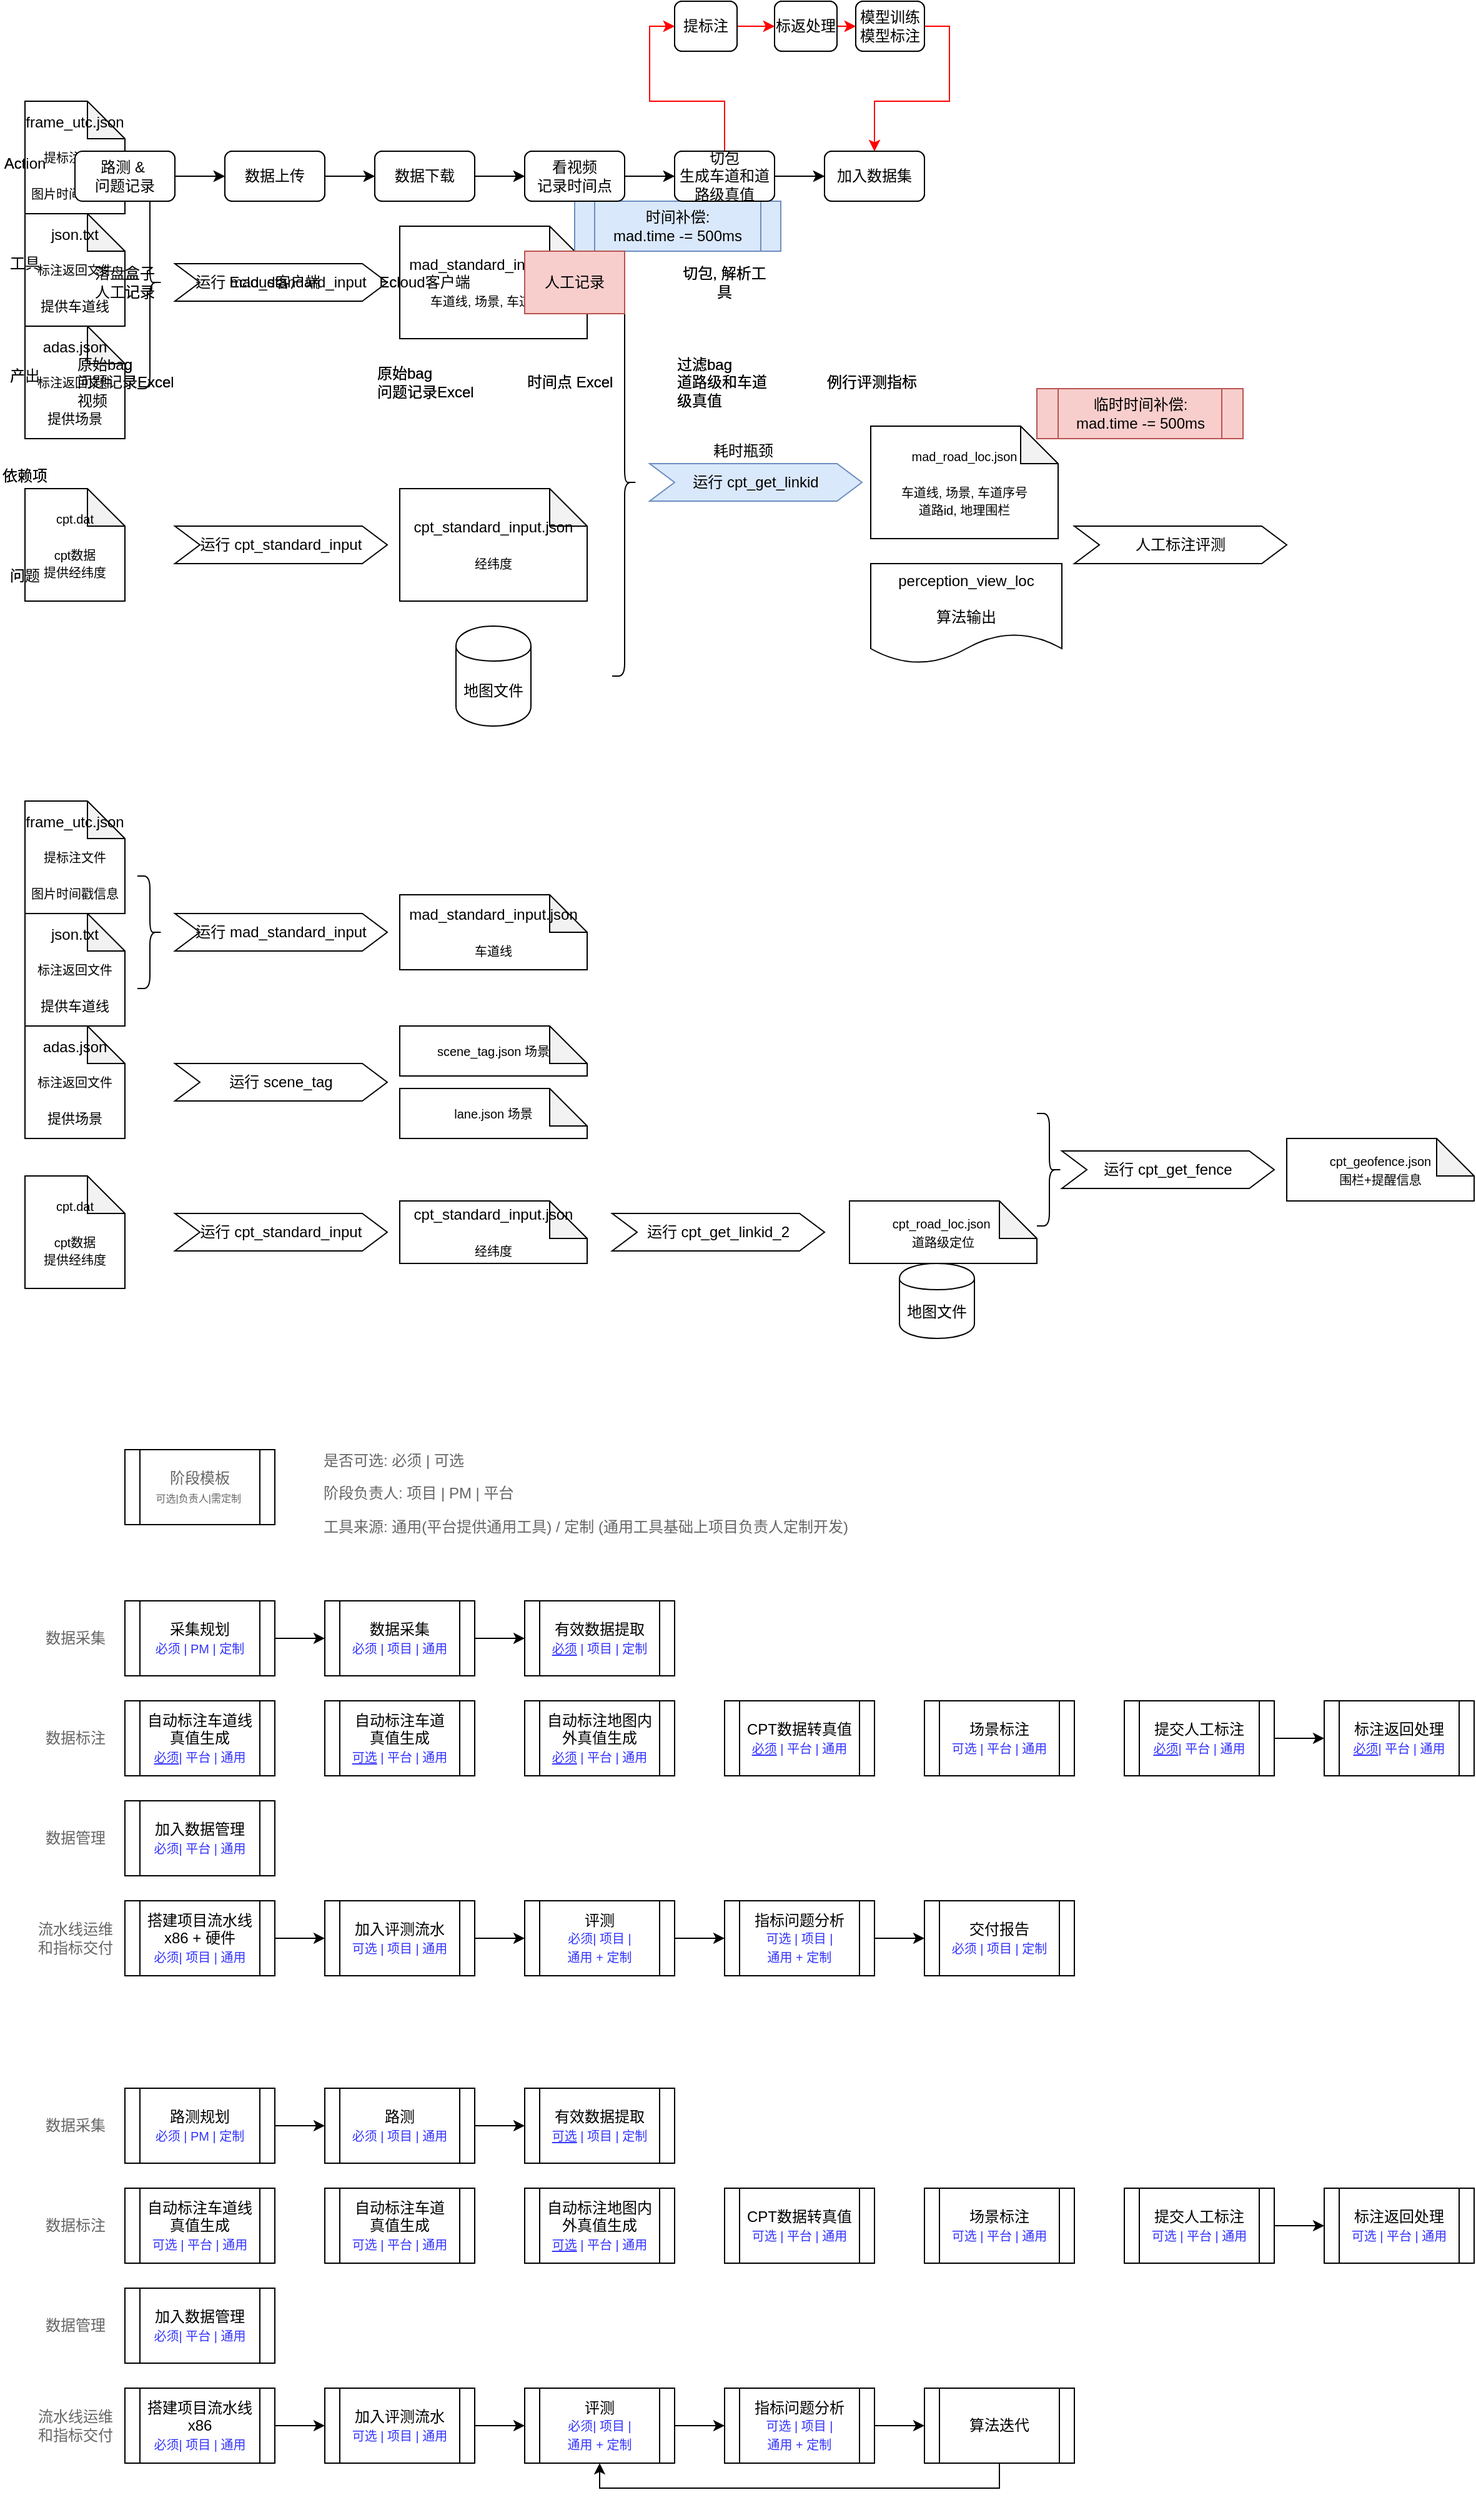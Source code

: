 <mxfile version="14.1.9" type="github"><diagram id="tkQK6vBsDmmwZztDL61A" name="Page-1"><mxGraphModel dx="3635" dy="2607" grid="1" gridSize="10" guides="1" tooltips="1" connect="1" arrows="1" fold="1" page="1" pageScale="1" pageWidth="827" pageHeight="1169" math="0" shadow="0"><root><mxCell id="0"/><mxCell id="1" parent="0"/><mxCell id="qxpdLksvwj5HImbKGVQJ-22" style="edgeStyle=orthogonalEdgeStyle;rounded=0;orthogonalLoop=1;jettySize=auto;html=1;exitX=1;exitY=0.5;exitDx=0;exitDy=0;entryX=0;entryY=0.5;entryDx=0;entryDy=0;" parent="1" source="qxpdLksvwj5HImbKGVQJ-1" target="qxpdLksvwj5HImbKGVQJ-5" edge="1"><mxGeometry relative="1" as="geometry"/></mxCell><mxCell id="qxpdLksvwj5HImbKGVQJ-1" value="路测 &amp;amp;&amp;nbsp;&lt;br&gt;问题记录" style="rounded=1;whiteSpace=wrap;html=1;" parent="1" vertex="1"><mxGeometry x="40" y="40" width="80" height="40" as="geometry"/></mxCell><mxCell id="qxpdLksvwj5HImbKGVQJ-3" value="原始bag&lt;br&gt;问题记录Excel&lt;br&gt;视频" style="text;html=1;strokeColor=none;fillColor=none;align=left;verticalAlign=middle;whiteSpace=wrap;rounded=0;" parent="1" vertex="1"><mxGeometry x="40" y="200" width="80" height="50" as="geometry"/></mxCell><mxCell id="qxpdLksvwj5HImbKGVQJ-23" style="edgeStyle=orthogonalEdgeStyle;rounded=0;orthogonalLoop=1;jettySize=auto;html=1;exitX=1;exitY=0.5;exitDx=0;exitDy=0;entryX=0;entryY=0.5;entryDx=0;entryDy=0;" parent="1" source="qxpdLksvwj5HImbKGVQJ-5" target="qxpdLksvwj5HImbKGVQJ-11" edge="1"><mxGeometry relative="1" as="geometry"/></mxCell><mxCell id="qxpdLksvwj5HImbKGVQJ-5" value="数据上传" style="rounded=1;whiteSpace=wrap;html=1;" parent="1" vertex="1"><mxGeometry x="160" y="40" width="80" height="40" as="geometry"/></mxCell><mxCell id="qxpdLksvwj5HImbKGVQJ-6" value="Action" style="text;html=1;strokeColor=none;fillColor=none;align=center;verticalAlign=middle;whiteSpace=wrap;rounded=0;" parent="1" vertex="1"><mxGeometry x="-20" y="40" width="40" height="20" as="geometry"/></mxCell><mxCell id="qxpdLksvwj5HImbKGVQJ-7" value="产出" style="text;html=1;strokeColor=none;fillColor=none;align=center;verticalAlign=middle;whiteSpace=wrap;rounded=0;" parent="1" vertex="1"><mxGeometry x="-20" y="210" width="40" height="20" as="geometry"/></mxCell><mxCell id="qxpdLksvwj5HImbKGVQJ-8" value="依赖项" style="text;html=1;strokeColor=none;fillColor=none;align=center;verticalAlign=middle;whiteSpace=wrap;rounded=0;" parent="1" vertex="1"><mxGeometry x="-20" y="290" width="40" height="20" as="geometry"/></mxCell><mxCell id="qxpdLksvwj5HImbKGVQJ-9" value="原始bag&lt;br&gt;问题记录Excel" style="text;html=1;strokeColor=none;fillColor=none;align=left;verticalAlign=middle;whiteSpace=wrap;rounded=0;" parent="1" vertex="1"><mxGeometry x="280" y="200" width="80" height="50" as="geometry"/></mxCell><mxCell id="qxpdLksvwj5HImbKGVQJ-10" value="问题" style="text;html=1;strokeColor=none;fillColor=none;align=center;verticalAlign=middle;whiteSpace=wrap;rounded=0;" parent="1" vertex="1"><mxGeometry x="-20" y="370" width="40" height="20" as="geometry"/></mxCell><mxCell id="qxpdLksvwj5HImbKGVQJ-24" style="edgeStyle=orthogonalEdgeStyle;rounded=0;orthogonalLoop=1;jettySize=auto;html=1;exitX=1;exitY=0.5;exitDx=0;exitDy=0;" parent="1" source="qxpdLksvwj5HImbKGVQJ-11" target="qxpdLksvwj5HImbKGVQJ-16" edge="1"><mxGeometry relative="1" as="geometry"/></mxCell><mxCell id="qxpdLksvwj5HImbKGVQJ-11" value="数据下载" style="rounded=1;whiteSpace=wrap;html=1;" parent="1" vertex="1"><mxGeometry x="280" y="40" width="80" height="40" as="geometry"/></mxCell><mxCell id="qxpdLksvwj5HImbKGVQJ-12" value="工具" style="text;html=1;strokeColor=none;fillColor=none;align=center;verticalAlign=middle;whiteSpace=wrap;rounded=0;" parent="1" vertex="1"><mxGeometry x="-20" y="120" width="40" height="20" as="geometry"/></mxCell><mxCell id="qxpdLksvwj5HImbKGVQJ-13" value="落盘盒子&lt;br&gt;人工记录" style="text;html=1;strokeColor=none;fillColor=none;align=center;verticalAlign=middle;whiteSpace=wrap;rounded=0;" parent="1" vertex="1"><mxGeometry x="40" y="120" width="80" height="50" as="geometry"/></mxCell><mxCell id="qxpdLksvwj5HImbKGVQJ-14" value="Ecloud客户端" style="text;html=1;strokeColor=none;fillColor=none;align=center;verticalAlign=middle;whiteSpace=wrap;rounded=0;" parent="1" vertex="1"><mxGeometry x="160" y="120" width="80" height="50" as="geometry"/></mxCell><mxCell id="qxpdLksvwj5HImbKGVQJ-15" value="Ecloud客户端" style="text;html=1;strokeColor=none;fillColor=none;align=center;verticalAlign=middle;whiteSpace=wrap;rounded=0;" parent="1" vertex="1"><mxGeometry x="280" y="120" width="80" height="50" as="geometry"/></mxCell><mxCell id="qxpdLksvwj5HImbKGVQJ-25" style="edgeStyle=orthogonalEdgeStyle;rounded=0;orthogonalLoop=1;jettySize=auto;html=1;exitX=1;exitY=0.5;exitDx=0;exitDy=0;entryX=0;entryY=0.5;entryDx=0;entryDy=0;" parent="1" source="qxpdLksvwj5HImbKGVQJ-16" target="qxpdLksvwj5HImbKGVQJ-18" edge="1"><mxGeometry relative="1" as="geometry"/></mxCell><mxCell id="qxpdLksvwj5HImbKGVQJ-16" value="看视频&lt;br&gt;记录时间点" style="rounded=1;whiteSpace=wrap;html=1;" parent="1" vertex="1"><mxGeometry x="400" y="40" width="80" height="40" as="geometry"/></mxCell><mxCell id="qxpdLksvwj5HImbKGVQJ-17" value="时间点 Excel" style="text;html=1;strokeColor=none;fillColor=none;align=left;verticalAlign=middle;whiteSpace=wrap;rounded=0;" parent="1" vertex="1"><mxGeometry x="400" y="200" width="80" height="50" as="geometry"/></mxCell><mxCell id="qxpdLksvwj5HImbKGVQJ-26" style="edgeStyle=orthogonalEdgeStyle;rounded=0;orthogonalLoop=1;jettySize=auto;html=1;exitX=1;exitY=0.5;exitDx=0;exitDy=0;entryX=0;entryY=0.5;entryDx=0;entryDy=0;" parent="1" source="qxpdLksvwj5HImbKGVQJ-18" target="qxpdLksvwj5HImbKGVQJ-21" edge="1"><mxGeometry relative="1" as="geometry"/></mxCell><mxCell id="qxpdLksvwj5HImbKGVQJ-27" style="edgeStyle=orthogonalEdgeStyle;rounded=0;orthogonalLoop=1;jettySize=auto;html=1;exitX=0.5;exitY=0;exitDx=0;exitDy=0;entryX=0;entryY=0.5;entryDx=0;entryDy=0;strokeColor=#FF0000;" parent="1" source="qxpdLksvwj5HImbKGVQJ-18" target="qxpdLksvwj5HImbKGVQJ-19" edge="1"><mxGeometry relative="1" as="geometry"/></mxCell><mxCell id="qxpdLksvwj5HImbKGVQJ-18" value="切包&lt;br&gt;生成车道和道路级真值" style="rounded=1;whiteSpace=wrap;html=1;" parent="1" vertex="1"><mxGeometry x="520" y="40" width="80" height="40" as="geometry"/></mxCell><mxCell id="qxpdLksvwj5HImbKGVQJ-28" style="edgeStyle=orthogonalEdgeStyle;rounded=0;orthogonalLoop=1;jettySize=auto;html=1;exitX=1;exitY=0.5;exitDx=0;exitDy=0;entryX=0;entryY=0.5;entryDx=0;entryDy=0;strokeColor=#FF0000;" parent="1" source="qxpdLksvwj5HImbKGVQJ-19" target="qxpdLksvwj5HImbKGVQJ-20" edge="1"><mxGeometry relative="1" as="geometry"/></mxCell><mxCell id="qxpdLksvwj5HImbKGVQJ-19" value="提标注" style="rounded=1;whiteSpace=wrap;html=1;" parent="1" vertex="1"><mxGeometry x="520" y="-80" width="50" height="40" as="geometry"/></mxCell><mxCell id="qxpdLksvwj5HImbKGVQJ-29" style="edgeStyle=orthogonalEdgeStyle;rounded=0;orthogonalLoop=1;jettySize=auto;html=1;exitX=1;exitY=0.5;exitDx=0;exitDy=0;entryX=0.5;entryY=0;entryDx=0;entryDy=0;strokeColor=#FF0000;" parent="1" source="qxpdLksvwj5HImbKGVQJ-35" target="qxpdLksvwj5HImbKGVQJ-21" edge="1"><mxGeometry relative="1" as="geometry"/></mxCell><mxCell id="qxpdLksvwj5HImbKGVQJ-36" style="edgeStyle=orthogonalEdgeStyle;rounded=0;orthogonalLoop=1;jettySize=auto;html=1;exitX=1;exitY=0.5;exitDx=0;exitDy=0;entryX=0;entryY=0.5;entryDx=0;entryDy=0;strokeColor=#FF0000;" parent="1" source="qxpdLksvwj5HImbKGVQJ-20" target="qxpdLksvwj5HImbKGVQJ-35" edge="1"><mxGeometry relative="1" as="geometry"/></mxCell><mxCell id="qxpdLksvwj5HImbKGVQJ-20" value="标返处理" style="rounded=1;whiteSpace=wrap;html=1;" parent="1" vertex="1"><mxGeometry x="600" y="-80" width="50" height="40" as="geometry"/></mxCell><mxCell id="qxpdLksvwj5HImbKGVQJ-21" value="加入数据集" style="rounded=1;whiteSpace=wrap;html=1;" parent="1" vertex="1"><mxGeometry x="640" y="40" width="80" height="40" as="geometry"/></mxCell><mxCell id="qxpdLksvwj5HImbKGVQJ-30" value="切包, 解析工具" style="text;html=1;strokeColor=none;fillColor=none;align=center;verticalAlign=middle;whiteSpace=wrap;rounded=0;" parent="1" vertex="1"><mxGeometry x="520" y="120" width="80" height="50" as="geometry"/></mxCell><mxCell id="qxpdLksvwj5HImbKGVQJ-31" value="过滤bag&lt;br&gt;道路级和车道级真值" style="text;html=1;strokeColor=none;fillColor=none;align=left;verticalAlign=middle;whiteSpace=wrap;rounded=0;" parent="1" vertex="1"><mxGeometry x="520" y="200" width="80" height="50" as="geometry"/></mxCell><mxCell id="qxpdLksvwj5HImbKGVQJ-32" value="例行评测指标" style="text;html=1;strokeColor=none;fillColor=none;align=left;verticalAlign=middle;whiteSpace=wrap;rounded=0;" parent="1" vertex="1"><mxGeometry x="640" y="200" width="80" height="50" as="geometry"/></mxCell><mxCell id="qxpdLksvwj5HImbKGVQJ-35" value="模型训练&lt;br&gt;模型标注" style="rounded=1;whiteSpace=wrap;html=1;" parent="1" vertex="1"><mxGeometry x="665" y="-80" width="55" height="40" as="geometry"/></mxCell><mxCell id="qxpdLksvwj5HImbKGVQJ-37" value="人工记录" style="text;html=1;strokeColor=#b85450;fillColor=#f8cecc;align=center;verticalAlign=middle;whiteSpace=wrap;rounded=0;" parent="1" vertex="1"><mxGeometry x="400" y="120" width="80" height="50" as="geometry"/></mxCell><mxCell id="sypvmyQIifIb0Bfty6uT-1" value="运行 mad_standard_input" style="shape=step;perimeter=stepPerimeter;whiteSpace=wrap;html=1;fixedSize=1;" vertex="1" parent="1"><mxGeometry x="120" y="130" width="170" height="30" as="geometry"/></mxCell><mxCell id="sypvmyQIifIb0Bfty6uT-2" value="运行 cpt_get_linkid" style="shape=step;perimeter=stepPerimeter;whiteSpace=wrap;html=1;fixedSize=1;fillColor=#dae8fc;strokeColor=#6c8ebf;" vertex="1" parent="1"><mxGeometry x="500" y="290" width="170" height="30" as="geometry"/></mxCell><mxCell id="sypvmyQIifIb0Bfty6uT-3" value="运行 cpt_standard_input" style="shape=step;perimeter=stepPerimeter;whiteSpace=wrap;html=1;fixedSize=1;" vertex="1" parent="1"><mxGeometry x="120" y="340" width="170" height="30" as="geometry"/></mxCell><mxCell id="sypvmyQIifIb0Bfty6uT-4" value="frame_utc.json&lt;br&gt;&lt;br&gt;&lt;font style=&quot;font-size: 10px&quot;&gt;提标注文件&lt;br&gt;&lt;br&gt;图片时间戳信息&lt;/font&gt;" style="shape=note;whiteSpace=wrap;html=1;backgroundOutline=1;darkOpacity=0.05;" vertex="1" parent="1"><mxGeometry width="80" height="90" as="geometry"/></mxCell><mxCell id="sypvmyQIifIb0Bfty6uT-5" value="json.txt&lt;br&gt;&lt;br&gt;&lt;span style=&quot;font-size: 10px&quot;&gt;标注返回文件&lt;br&gt;&lt;br&gt;&lt;/span&gt;&lt;font style=&quot;font-size: 11px&quot;&gt;提供车道线&lt;/font&gt;" style="shape=note;whiteSpace=wrap;html=1;backgroundOutline=1;darkOpacity=0.05;" vertex="1" parent="1"><mxGeometry y="90" width="80" height="90" as="geometry"/></mxCell><mxCell id="sypvmyQIifIb0Bfty6uT-6" value="adas.json&lt;br&gt;&lt;span style=&quot;font-size: 10px&quot;&gt;&lt;br&gt;标注返回文件&lt;br&gt;&lt;br&gt;&lt;/span&gt;&lt;font style=&quot;font-size: 11px&quot;&gt;提供场景&lt;/font&gt;" style="shape=note;whiteSpace=wrap;html=1;backgroundOutline=1;darkOpacity=0.05;" vertex="1" parent="1"><mxGeometry y="180" width="80" height="90" as="geometry"/></mxCell><mxCell id="sypvmyQIifIb0Bfty6uT-7" value="mad_standard_input.json&lt;br&gt;&lt;font style=&quot;font-size: 10px&quot;&gt;&lt;br&gt;车道线, 场景, 车道序号&lt;br&gt;&lt;/font&gt;" style="shape=note;whiteSpace=wrap;html=1;backgroundOutline=1;darkOpacity=0.05;" vertex="1" parent="1"><mxGeometry x="300" y="100" width="150" height="90" as="geometry"/></mxCell><mxCell id="sypvmyQIifIb0Bfty6uT-8" value="&lt;span style=&quot;font-size: 10px&quot;&gt;cpt.dat&lt;br&gt;&lt;br&gt;cpt数据&lt;br&gt;提供经纬度&lt;br&gt;&lt;/span&gt;" style="shape=note;whiteSpace=wrap;html=1;backgroundOutline=1;darkOpacity=0.05;" vertex="1" parent="1"><mxGeometry y="310" width="80" height="90" as="geometry"/></mxCell><mxCell id="sypvmyQIifIb0Bfty6uT-9" value="cpt_standard_input.json&lt;br&gt;&lt;font style=&quot;font-size: 10px&quot;&gt;&lt;br&gt;经纬度&lt;br&gt;&lt;/font&gt;" style="shape=note;whiteSpace=wrap;html=1;backgroundOutline=1;darkOpacity=0.05;" vertex="1" parent="1"><mxGeometry x="300" y="310" width="150" height="90" as="geometry"/></mxCell><mxCell id="sypvmyQIifIb0Bfty6uT-10" value="地图文件" style="shape=cylinder;whiteSpace=wrap;html=1;boundedLbl=1;backgroundOutline=1;" vertex="1" parent="1"><mxGeometry x="345" y="420" width="60" height="80" as="geometry"/></mxCell><mxCell id="sypvmyQIifIb0Bfty6uT-11" value="" style="shape=curlyBracket;whiteSpace=wrap;html=1;rounded=1;rotation=-180;" vertex="1" parent="1"><mxGeometry x="90" y="60" width="20" height="170" as="geometry"/></mxCell><mxCell id="sypvmyQIifIb0Bfty6uT-12" value="" style="shape=curlyBracket;whiteSpace=wrap;html=1;rounded=1;rotation=-180;" vertex="1" parent="1"><mxGeometry x="470" y="150" width="20" height="310" as="geometry"/></mxCell><mxCell id="sypvmyQIifIb0Bfty6uT-13" value="&lt;font style=&quot;font-size: 10px&quot;&gt;mad_road_loc.json&lt;br&gt;&lt;br&gt;车道线, 场景, 车道序号&lt;br&gt;道路id, 地理围栏&lt;br&gt;&lt;/font&gt;" style="shape=note;whiteSpace=wrap;html=1;backgroundOutline=1;darkOpacity=0.05;" vertex="1" parent="1"><mxGeometry x="677" y="260" width="150" height="90" as="geometry"/></mxCell><mxCell id="sypvmyQIifIb0Bfty6uT-14" value="perception_view_loc&lt;br&gt;&lt;br&gt;算法输出" style="shape=document;whiteSpace=wrap;html=1;boundedLbl=1;" vertex="1" parent="1"><mxGeometry x="677" y="370" width="153" height="80" as="geometry"/></mxCell><mxCell id="sypvmyQIifIb0Bfty6uT-15" value="人工标注评测" style="shape=step;perimeter=stepPerimeter;whiteSpace=wrap;html=1;fixedSize=1;" vertex="1" parent="1"><mxGeometry x="840" y="340" width="170" height="30" as="geometry"/></mxCell><mxCell id="sypvmyQIifIb0Bfty6uT-16" value="耗时瓶颈" style="text;html=1;strokeColor=none;fillColor=none;align=center;verticalAlign=middle;whiteSpace=wrap;rounded=0;" vertex="1" parent="1"><mxGeometry x="540" y="270" width="70" height="20" as="geometry"/></mxCell><mxCell id="sypvmyQIifIb0Bfty6uT-17" value="时间补偿:&lt;br&gt;mad.time -= 500ms" style="shape=process;whiteSpace=wrap;html=1;backgroundOutline=1;fillColor=#dae8fc;strokeColor=#6c8ebf;size=0.097;" vertex="1" parent="1"><mxGeometry x="440" y="80" width="165" height="40" as="geometry"/></mxCell><mxCell id="sypvmyQIifIb0Bfty6uT-18" value="临时时间补偿:&lt;br&gt;mad.time -= 500ms" style="shape=process;whiteSpace=wrap;html=1;backgroundOutline=1;fillColor=#f8cecc;strokeColor=#b85450;" vertex="1" parent="1"><mxGeometry x="810" y="230" width="165" height="40" as="geometry"/></mxCell><mxCell id="sypvmyQIifIb0Bfty6uT-19" value="运行 mad_standard_input" style="shape=step;perimeter=stepPerimeter;whiteSpace=wrap;html=1;fixedSize=1;" vertex="1" parent="1"><mxGeometry x="120" y="650" width="170" height="30" as="geometry"/></mxCell><mxCell id="sypvmyQIifIb0Bfty6uT-20" value="运行 cpt_standard_input" style="shape=step;perimeter=stepPerimeter;whiteSpace=wrap;html=1;fixedSize=1;" vertex="1" parent="1"><mxGeometry x="120" y="890" width="170" height="30" as="geometry"/></mxCell><mxCell id="sypvmyQIifIb0Bfty6uT-21" value="frame_utc.json&lt;br&gt;&lt;br&gt;&lt;font style=&quot;font-size: 10px&quot;&gt;提标注文件&lt;br&gt;&lt;br&gt;图片时间戳信息&lt;/font&gt;" style="shape=note;whiteSpace=wrap;html=1;backgroundOutline=1;darkOpacity=0.05;" vertex="1" parent="1"><mxGeometry y="560" width="80" height="90" as="geometry"/></mxCell><mxCell id="sypvmyQIifIb0Bfty6uT-22" value="json.txt&lt;br&gt;&lt;br&gt;&lt;span style=&quot;font-size: 10px&quot;&gt;标注返回文件&lt;br&gt;&lt;br&gt;&lt;/span&gt;&lt;font style=&quot;font-size: 11px&quot;&gt;提供车道线&lt;/font&gt;" style="shape=note;whiteSpace=wrap;html=1;backgroundOutline=1;darkOpacity=0.05;" vertex="1" parent="1"><mxGeometry y="650" width="80" height="90" as="geometry"/></mxCell><mxCell id="sypvmyQIifIb0Bfty6uT-23" value="adas.json&lt;br&gt;&lt;span style=&quot;font-size: 10px&quot;&gt;&lt;br&gt;标注返回文件&lt;br&gt;&lt;br&gt;&lt;/span&gt;&lt;font style=&quot;font-size: 11px&quot;&gt;提供场景&lt;/font&gt;" style="shape=note;whiteSpace=wrap;html=1;backgroundOutline=1;darkOpacity=0.05;" vertex="1" parent="1"><mxGeometry y="740" width="80" height="90" as="geometry"/></mxCell><mxCell id="sypvmyQIifIb0Bfty6uT-24" value="mad_standard_input.json&lt;br&gt;&lt;font style=&quot;font-size: 10px&quot;&gt;&lt;br&gt;车道线&lt;br&gt;&lt;/font&gt;" style="shape=note;whiteSpace=wrap;html=1;backgroundOutline=1;darkOpacity=0.05;" vertex="1" parent="1"><mxGeometry x="300" y="635" width="150" height="60" as="geometry"/></mxCell><mxCell id="sypvmyQIifIb0Bfty6uT-25" value="&lt;span style=&quot;font-size: 10px&quot;&gt;cpt.dat&lt;br&gt;&lt;br&gt;cpt数据&lt;br&gt;提供经纬度&lt;br&gt;&lt;/span&gt;" style="shape=note;whiteSpace=wrap;html=1;backgroundOutline=1;darkOpacity=0.05;" vertex="1" parent="1"><mxGeometry y="860" width="80" height="90" as="geometry"/></mxCell><mxCell id="sypvmyQIifIb0Bfty6uT-26" value="cpt_standard_input.json&lt;br&gt;&lt;font style=&quot;font-size: 10px&quot;&gt;&lt;br&gt;经纬度&lt;br&gt;&lt;/font&gt;" style="shape=note;whiteSpace=wrap;html=1;backgroundOutline=1;darkOpacity=0.05;" vertex="1" parent="1"><mxGeometry x="300" y="880" width="150" height="50" as="geometry"/></mxCell><mxCell id="sypvmyQIifIb0Bfty6uT-27" value="地图文件" style="shape=cylinder;whiteSpace=wrap;html=1;boundedLbl=1;backgroundOutline=1;" vertex="1" parent="1"><mxGeometry x="700" y="930" width="60" height="60" as="geometry"/></mxCell><mxCell id="sypvmyQIifIb0Bfty6uT-28" value="" style="shape=curlyBracket;whiteSpace=wrap;html=1;rounded=1;rotation=-180;" vertex="1" parent="1"><mxGeometry x="90" y="620" width="20" height="90" as="geometry"/></mxCell><mxCell id="sypvmyQIifIb0Bfty6uT-29" value="运行 scene_tag" style="shape=step;perimeter=stepPerimeter;whiteSpace=wrap;html=1;fixedSize=1;" vertex="1" parent="1"><mxGeometry x="120" y="770" width="170" height="30" as="geometry"/></mxCell><mxCell id="sypvmyQIifIb0Bfty6uT-30" value="&lt;font style=&quot;font-size: 10px&quot;&gt;scene_tag.json 场景&lt;br&gt;&lt;/font&gt;" style="shape=note;whiteSpace=wrap;html=1;backgroundOutline=1;darkOpacity=0.05;" vertex="1" parent="1"><mxGeometry x="300" y="740" width="150" height="40" as="geometry"/></mxCell><mxCell id="sypvmyQIifIb0Bfty6uT-31" value="&lt;font style=&quot;font-size: 10px&quot;&gt;lane.json 场景&lt;br&gt;&lt;/font&gt;" style="shape=note;whiteSpace=wrap;html=1;backgroundOutline=1;darkOpacity=0.05;" vertex="1" parent="1"><mxGeometry x="300" y="790" width="150" height="40" as="geometry"/></mxCell><mxCell id="sypvmyQIifIb0Bfty6uT-32" value="&lt;font style=&quot;font-size: 10px&quot;&gt;cpt_road_loc.json&amp;nbsp;&lt;br&gt;道路级定位&lt;br&gt;&lt;/font&gt;" style="shape=note;whiteSpace=wrap;html=1;backgroundOutline=1;darkOpacity=0.05;" vertex="1" parent="1"><mxGeometry x="660" y="880" width="150" height="50" as="geometry"/></mxCell><mxCell id="sypvmyQIifIb0Bfty6uT-33" value="运行 cpt_get_linkid_2" style="shape=step;perimeter=stepPerimeter;whiteSpace=wrap;html=1;fixedSize=1;" vertex="1" parent="1"><mxGeometry x="470" y="890" width="170" height="30" as="geometry"/></mxCell><mxCell id="sypvmyQIifIb0Bfty6uT-34" value="运行 cpt_get_fence" style="shape=step;perimeter=stepPerimeter;whiteSpace=wrap;html=1;fixedSize=1;" vertex="1" parent="1"><mxGeometry x="830" y="840" width="170" height="30" as="geometry"/></mxCell><mxCell id="sypvmyQIifIb0Bfty6uT-35" value="&lt;font style=&quot;font-size: 10px&quot;&gt;cpt_geofence.json&lt;br&gt;围栏+提醒信息&lt;br&gt;&lt;/font&gt;" style="shape=note;whiteSpace=wrap;html=1;backgroundOutline=1;darkOpacity=0.05;" vertex="1" parent="1"><mxGeometry x="1010" y="830" width="150" height="50" as="geometry"/></mxCell><mxCell id="sypvmyQIifIb0Bfty6uT-36" value="" style="shape=curlyBracket;whiteSpace=wrap;html=1;rounded=1;rotation=-180;" vertex="1" parent="1"><mxGeometry x="810" y="810" width="20" height="90" as="geometry"/></mxCell><mxCell id="sypvmyQIifIb0Bfty6uT-115" style="edgeStyle=orthogonalEdgeStyle;rounded=0;orthogonalLoop=1;jettySize=auto;html=1;exitX=1;exitY=0.5;exitDx=0;exitDy=0;entryX=0;entryY=0.5;entryDx=0;entryDy=0;" edge="1" parent="1" source="sypvmyQIifIb0Bfty6uT-37" target="sypvmyQIifIb0Bfty6uT-38"><mxGeometry relative="1" as="geometry"/></mxCell><mxCell id="sypvmyQIifIb0Bfty6uT-37" value="数据采集&lt;br&gt;&lt;span style=&quot;color: rgb(51 , 51 , 255) ; font-size: 10px&quot;&gt;必须 | 项目 | 通用&lt;/span&gt;" style="shape=process;whiteSpace=wrap;html=1;backgroundOutline=1;" vertex="1" parent="1"><mxGeometry x="240" y="1200" width="120" height="60" as="geometry"/></mxCell><mxCell id="sypvmyQIifIb0Bfty6uT-38" value="有效数据提取&lt;br&gt;&lt;span style=&quot;color: rgb(51 , 51 , 255) ; font-size: 10px&quot;&gt;&lt;u&gt;必须&lt;/u&gt; | 项目 | 定制&lt;/span&gt;" style="shape=process;whiteSpace=wrap;html=1;backgroundOutline=1;" vertex="1" parent="1"><mxGeometry x="400" y="1200" width="120" height="60" as="geometry"/></mxCell><mxCell id="sypvmyQIifIb0Bfty6uT-113" style="edgeStyle=orthogonalEdgeStyle;rounded=0;orthogonalLoop=1;jettySize=auto;html=1;exitX=1;exitY=0.5;exitDx=0;exitDy=0;entryX=0;entryY=0.5;entryDx=0;entryDy=0;" edge="1" parent="1" source="sypvmyQIifIb0Bfty6uT-39" target="sypvmyQIifIb0Bfty6uT-40"><mxGeometry relative="1" as="geometry"/></mxCell><mxCell id="sypvmyQIifIb0Bfty6uT-39" value="提交人工标注&lt;br&gt;&lt;span style=&quot;color: rgb(51 , 51 , 255) ; font-size: 10px&quot;&gt;&lt;u&gt;必须&lt;/u&gt;| 平台 | 通用&lt;/span&gt;" style="shape=process;whiteSpace=wrap;html=1;backgroundOutline=1;" vertex="1" parent="1"><mxGeometry x="880" y="1280" width="120" height="60" as="geometry"/></mxCell><mxCell id="sypvmyQIifIb0Bfty6uT-40" value="标注返回处理&lt;br&gt;&lt;span style=&quot;color: rgb(51 , 51 , 255) ; font-size: 10px&quot;&gt;&lt;u&gt;必须&lt;/u&gt;|&amp;nbsp;&lt;/span&gt;&lt;span style=&quot;color: rgb(51 , 51 , 255) ; font-size: 10px&quot;&gt;平台&lt;/span&gt;&lt;span style=&quot;color: rgb(51 , 51 , 255) ; font-size: 10px&quot;&gt;&amp;nbsp;| 通用&lt;/span&gt;" style="shape=process;whiteSpace=wrap;html=1;backgroundOutline=1;" vertex="1" parent="1"><mxGeometry x="1040" y="1280" width="120" height="60" as="geometry"/></mxCell><mxCell id="sypvmyQIifIb0Bfty6uT-41" value="自动标注车道线真值生成&lt;br&gt;&lt;span style=&quot;color: rgb(51 , 51 , 255) ; font-size: 10px&quot;&gt;&lt;u&gt;必须&lt;/u&gt;|&amp;nbsp;&lt;/span&gt;&lt;span style=&quot;color: rgb(51 , 51 , 255) ; font-size: 10px&quot;&gt;平台&lt;/span&gt;&lt;span style=&quot;color: rgb(51 , 51 , 255) ; font-size: 10px&quot;&gt;&amp;nbsp;| 通用&lt;/span&gt;" style="shape=process;whiteSpace=wrap;html=1;backgroundOutline=1;" vertex="1" parent="1"><mxGeometry x="80" y="1280" width="120" height="60" as="geometry"/></mxCell><mxCell id="sypvmyQIifIb0Bfty6uT-42" value="自动标注车道&lt;br&gt;真值生成&lt;br&gt;&lt;span style=&quot;color: rgb(51 , 51 , 255) ; font-size: 10px&quot;&gt;&lt;u&gt;可选&lt;/u&gt; |&amp;nbsp;&lt;/span&gt;&lt;span style=&quot;color: rgb(51 , 51 , 255) ; font-size: 10px&quot;&gt;平台&lt;/span&gt;&lt;span style=&quot;color: rgb(51 , 51 , 255) ; font-size: 10px&quot;&gt;&amp;nbsp;| 通用&lt;/span&gt;" style="shape=process;whiteSpace=wrap;html=1;backgroundOutline=1;" vertex="1" parent="1"><mxGeometry x="240" y="1280" width="120" height="60" as="geometry"/></mxCell><mxCell id="sypvmyQIifIb0Bfty6uT-43" value="CPT数据转真值&lt;br&gt;&lt;span style=&quot;color: rgb(51 , 51 , 255) ; font-size: 10px&quot;&gt;&lt;u&gt;必须&lt;/u&gt; |&amp;nbsp;&lt;/span&gt;&lt;span style=&quot;color: rgb(51 , 51 , 255) ; font-size: 10px&quot;&gt;平台&lt;/span&gt;&lt;span style=&quot;color: rgb(51 , 51 , 255) ; font-size: 10px&quot;&gt;&amp;nbsp;| 通用&lt;/span&gt;" style="shape=process;whiteSpace=wrap;html=1;backgroundOutline=1;" vertex="1" parent="1"><mxGeometry x="560" y="1280" width="120" height="60" as="geometry"/></mxCell><mxCell id="sypvmyQIifIb0Bfty6uT-44" value="场景标注&lt;br&gt;&lt;span style=&quot;color: rgb(51 , 51 , 255) ; font-size: 10px&quot;&gt;可选 |&amp;nbsp;&lt;/span&gt;&lt;span style=&quot;color: rgb(51 , 51 , 255) ; font-size: 10px&quot;&gt;平台&lt;/span&gt;&lt;span style=&quot;color: rgb(51 , 51 , 255) ; font-size: 10px&quot;&gt;&amp;nbsp;| 通用&lt;/span&gt;" style="shape=process;whiteSpace=wrap;html=1;backgroundOutline=1;" vertex="1" parent="1"><mxGeometry x="720" y="1280" width="120" height="60" as="geometry"/></mxCell><mxCell id="sypvmyQIifIb0Bfty6uT-118" style="edgeStyle=orthogonalEdgeStyle;rounded=0;orthogonalLoop=1;jettySize=auto;html=1;exitX=1;exitY=0.5;exitDx=0;exitDy=0;entryX=0;entryY=0.5;entryDx=0;entryDy=0;" edge="1" parent="1" source="sypvmyQIifIb0Bfty6uT-45" target="sypvmyQIifIb0Bfty6uT-46"><mxGeometry relative="1" as="geometry"/></mxCell><mxCell id="sypvmyQIifIb0Bfty6uT-45" value="评测&lt;br&gt;&lt;span style=&quot;color: rgb(51 , 51 , 255) ; font-size: 10px&quot;&gt;必须| 项目 | &lt;br&gt;通用 + 定制&lt;/span&gt;" style="shape=process;whiteSpace=wrap;html=1;backgroundOutline=1;" vertex="1" parent="1"><mxGeometry x="400" y="1440" width="120" height="60" as="geometry"/></mxCell><mxCell id="sypvmyQIifIb0Bfty6uT-119" style="edgeStyle=orthogonalEdgeStyle;rounded=0;orthogonalLoop=1;jettySize=auto;html=1;exitX=1;exitY=0.5;exitDx=0;exitDy=0;entryX=0;entryY=0.5;entryDx=0;entryDy=0;" edge="1" parent="1" source="sypvmyQIifIb0Bfty6uT-46" target="sypvmyQIifIb0Bfty6uT-47"><mxGeometry relative="1" as="geometry"/></mxCell><mxCell id="sypvmyQIifIb0Bfty6uT-46" value="指标问题分析&lt;br&gt;&lt;span style=&quot;color: rgb(51 , 51 , 255) ; font-size: 10px&quot;&gt;可选 | 项目 | &lt;br&gt;通用 + 定制&lt;/span&gt;" style="shape=process;whiteSpace=wrap;html=1;backgroundOutline=1;" vertex="1" parent="1"><mxGeometry x="560" y="1440" width="120" height="60" as="geometry"/></mxCell><mxCell id="sypvmyQIifIb0Bfty6uT-47" value="交付报告&lt;br&gt;&lt;span style=&quot;color: rgb(51 , 51 , 255) ; font-size: 10px&quot;&gt;必须 | 项目 | 定制&lt;/span&gt;" style="shape=process;whiteSpace=wrap;html=1;backgroundOutline=1;" vertex="1" parent="1"><mxGeometry x="720" y="1440" width="120" height="60" as="geometry"/></mxCell><mxCell id="sypvmyQIifIb0Bfty6uT-48" value="加入数据管理&lt;br&gt;&lt;span style=&quot;color: rgb(51 , 51 , 255) ; font-size: 10px&quot;&gt;必须| 平台 | 通用&lt;/span&gt;" style="shape=process;whiteSpace=wrap;html=1;backgroundOutline=1;" vertex="1" parent="1"><mxGeometry x="80" y="1360" width="120" height="60" as="geometry"/></mxCell><mxCell id="sypvmyQIifIb0Bfty6uT-116" style="edgeStyle=orthogonalEdgeStyle;rounded=0;orthogonalLoop=1;jettySize=auto;html=1;exitX=1;exitY=0.5;exitDx=0;exitDy=0;" edge="1" parent="1" source="sypvmyQIifIb0Bfty6uT-49" target="sypvmyQIifIb0Bfty6uT-90"><mxGeometry relative="1" as="geometry"/></mxCell><mxCell id="sypvmyQIifIb0Bfty6uT-49" value="搭建项目流水线&lt;br&gt;x86 + 硬件&lt;br&gt;&lt;span style=&quot;color: rgb(51 , 51 , 255) ; font-size: 10px&quot;&gt;必须| 项目 | 通用&lt;/span&gt;" style="shape=process;whiteSpace=wrap;html=1;backgroundOutline=1;" vertex="1" parent="1"><mxGeometry x="80" y="1440" width="120" height="60" as="geometry"/></mxCell><mxCell id="sypvmyQIifIb0Bfty6uT-114" style="edgeStyle=orthogonalEdgeStyle;rounded=0;orthogonalLoop=1;jettySize=auto;html=1;exitX=1;exitY=0.5;exitDx=0;exitDy=0;entryX=0;entryY=0.5;entryDx=0;entryDy=0;" edge="1" parent="1" source="sypvmyQIifIb0Bfty6uT-50" target="sypvmyQIifIb0Bfty6uT-37"><mxGeometry relative="1" as="geometry"/></mxCell><mxCell id="sypvmyQIifIb0Bfty6uT-50" value="采集规划&lt;br&gt;&lt;font style=&quot;font-size: 10px&quot; color=&quot;#3333ff&quot;&gt;必须 | PM | 定制&lt;/font&gt;" style="shape=process;whiteSpace=wrap;html=1;backgroundOutline=1;" vertex="1" parent="1"><mxGeometry x="80" y="1200" width="120" height="60" as="geometry"/></mxCell><mxCell id="sypvmyQIifIb0Bfty6uT-51" value="阶段模板&lt;br&gt;&lt;font style=&quot;font-size: 8px&quot;&gt;可选|负责人|需定制&amp;nbsp;&lt;/font&gt;" style="shape=process;whiteSpace=wrap;html=1;backgroundOutline=1;fontColor=#666666;" vertex="1" parent="1"><mxGeometry x="80" y="1079" width="120" height="60" as="geometry"/></mxCell><mxCell id="sypvmyQIifIb0Bfty6uT-52" value="&lt;p&gt;是否可选: 必须 | 可选&lt;/p&gt;&lt;p&gt;阶段负责人: 项目 | PM | 平台&lt;/p&gt;&lt;p&gt;工具来源: 通用(平台提供通用工具) / 定制 (通用工具基础上项目负责人定制开发)&lt;/p&gt;" style="text;html=1;strokeColor=none;fillColor=none;align=left;verticalAlign=middle;whiteSpace=wrap;rounded=0;fontColor=#666666;" vertex="1" parent="1"><mxGeometry x="237" y="1079" width="440" height="69" as="geometry"/></mxCell><mxCell id="sypvmyQIifIb0Bfty6uT-53" value="数据采集" style="text;html=1;align=center;verticalAlign=middle;resizable=0;points=[];autosize=1;fontColor=#666666;" vertex="1" parent="1"><mxGeometry x="10" y="1220" width="60" height="20" as="geometry"/></mxCell><mxCell id="sypvmyQIifIb0Bfty6uT-54" value="数据标注" style="text;html=1;align=center;verticalAlign=middle;resizable=0;points=[];autosize=1;fontColor=#666666;" vertex="1" parent="1"><mxGeometry x="10" y="1300" width="60" height="20" as="geometry"/></mxCell><mxCell id="sypvmyQIifIb0Bfty6uT-55" value="数据管理" style="text;html=1;align=center;verticalAlign=middle;resizable=0;points=[];autosize=1;fontColor=#666666;" vertex="1" parent="1"><mxGeometry x="10" y="1380" width="60" height="20" as="geometry"/></mxCell><mxCell id="sypvmyQIifIb0Bfty6uT-56" value="流水线运维&lt;br&gt;和指标交付" style="text;html=1;align=center;verticalAlign=middle;resizable=0;points=[];autosize=1;fontColor=#666666;" vertex="1" parent="1"><mxGeometry y="1455" width="80" height="30" as="geometry"/></mxCell><mxCell id="sypvmyQIifIb0Bfty6uT-57" style="edgeStyle=orthogonalEdgeStyle;rounded=0;orthogonalLoop=1;jettySize=auto;html=1;exitX=1;exitY=0.5;exitDx=0;exitDy=0;entryX=0;entryY=0.5;entryDx=0;entryDy=0;" edge="1" parent="1" source="sypvmyQIifIb0Bfty6uT-58" target="sypvmyQIifIb0Bfty6uT-61"><mxGeometry relative="1" as="geometry"/></mxCell><mxCell id="sypvmyQIifIb0Bfty6uT-58" value="路测 &amp;amp;&amp;nbsp;&lt;br&gt;问题记录" style="rounded=1;whiteSpace=wrap;html=1;" vertex="1" parent="1"><mxGeometry x="40" y="40" width="80" height="40" as="geometry"/></mxCell><mxCell id="sypvmyQIifIb0Bfty6uT-59" value="原始bag&lt;br&gt;问题记录Excel&lt;br&gt;视频" style="text;html=1;strokeColor=none;fillColor=none;align=left;verticalAlign=middle;whiteSpace=wrap;rounded=0;" vertex="1" parent="1"><mxGeometry x="40" y="200" width="80" height="50" as="geometry"/></mxCell><mxCell id="sypvmyQIifIb0Bfty6uT-60" style="edgeStyle=orthogonalEdgeStyle;rounded=0;orthogonalLoop=1;jettySize=auto;html=1;exitX=1;exitY=0.5;exitDx=0;exitDy=0;entryX=0;entryY=0.5;entryDx=0;entryDy=0;" edge="1" parent="1" source="sypvmyQIifIb0Bfty6uT-61" target="sypvmyQIifIb0Bfty6uT-68"><mxGeometry relative="1" as="geometry"/></mxCell><mxCell id="sypvmyQIifIb0Bfty6uT-61" value="数据上传" style="rounded=1;whiteSpace=wrap;html=1;" vertex="1" parent="1"><mxGeometry x="160" y="40" width="80" height="40" as="geometry"/></mxCell><mxCell id="sypvmyQIifIb0Bfty6uT-62" value="Action" style="text;html=1;strokeColor=none;fillColor=none;align=center;verticalAlign=middle;whiteSpace=wrap;rounded=0;" vertex="1" parent="1"><mxGeometry x="-20" y="40" width="40" height="20" as="geometry"/></mxCell><mxCell id="sypvmyQIifIb0Bfty6uT-63" value="产出" style="text;html=1;strokeColor=none;fillColor=none;align=center;verticalAlign=middle;whiteSpace=wrap;rounded=0;" vertex="1" parent="1"><mxGeometry x="-20" y="210" width="40" height="20" as="geometry"/></mxCell><mxCell id="sypvmyQIifIb0Bfty6uT-64" value="依赖项" style="text;html=1;strokeColor=none;fillColor=none;align=center;verticalAlign=middle;whiteSpace=wrap;rounded=0;" vertex="1" parent="1"><mxGeometry x="-20" y="290" width="40" height="20" as="geometry"/></mxCell><mxCell id="sypvmyQIifIb0Bfty6uT-65" value="原始bag&lt;br&gt;问题记录Excel" style="text;html=1;strokeColor=none;fillColor=none;align=left;verticalAlign=middle;whiteSpace=wrap;rounded=0;" vertex="1" parent="1"><mxGeometry x="280" y="200" width="80" height="50" as="geometry"/></mxCell><mxCell id="sypvmyQIifIb0Bfty6uT-66" value="问题" style="text;html=1;strokeColor=none;fillColor=none;align=center;verticalAlign=middle;whiteSpace=wrap;rounded=0;" vertex="1" parent="1"><mxGeometry x="-20" y="370" width="40" height="20" as="geometry"/></mxCell><mxCell id="sypvmyQIifIb0Bfty6uT-67" style="edgeStyle=orthogonalEdgeStyle;rounded=0;orthogonalLoop=1;jettySize=auto;html=1;exitX=1;exitY=0.5;exitDx=0;exitDy=0;" edge="1" parent="1" source="sypvmyQIifIb0Bfty6uT-68" target="sypvmyQIifIb0Bfty6uT-74"><mxGeometry relative="1" as="geometry"/></mxCell><mxCell id="sypvmyQIifIb0Bfty6uT-68" value="数据下载" style="rounded=1;whiteSpace=wrap;html=1;" vertex="1" parent="1"><mxGeometry x="280" y="40" width="80" height="40" as="geometry"/></mxCell><mxCell id="sypvmyQIifIb0Bfty6uT-69" value="工具" style="text;html=1;strokeColor=none;fillColor=none;align=center;verticalAlign=middle;whiteSpace=wrap;rounded=0;" vertex="1" parent="1"><mxGeometry x="-20" y="120" width="40" height="20" as="geometry"/></mxCell><mxCell id="sypvmyQIifIb0Bfty6uT-70" value="落盘盒子&lt;br&gt;人工记录" style="text;html=1;strokeColor=none;fillColor=none;align=center;verticalAlign=middle;whiteSpace=wrap;rounded=0;" vertex="1" parent="1"><mxGeometry x="40" y="120" width="80" height="50" as="geometry"/></mxCell><mxCell id="sypvmyQIifIb0Bfty6uT-71" value="Ecloud客户端" style="text;html=1;strokeColor=none;fillColor=none;align=center;verticalAlign=middle;whiteSpace=wrap;rounded=0;" vertex="1" parent="1"><mxGeometry x="160" y="120" width="80" height="50" as="geometry"/></mxCell><mxCell id="sypvmyQIifIb0Bfty6uT-72" value="Ecloud客户端" style="text;html=1;strokeColor=none;fillColor=none;align=center;verticalAlign=middle;whiteSpace=wrap;rounded=0;" vertex="1" parent="1"><mxGeometry x="280" y="120" width="80" height="50" as="geometry"/></mxCell><mxCell id="sypvmyQIifIb0Bfty6uT-73" style="edgeStyle=orthogonalEdgeStyle;rounded=0;orthogonalLoop=1;jettySize=auto;html=1;exitX=1;exitY=0.5;exitDx=0;exitDy=0;entryX=0;entryY=0.5;entryDx=0;entryDy=0;" edge="1" parent="1" source="sypvmyQIifIb0Bfty6uT-74" target="sypvmyQIifIb0Bfty6uT-78"><mxGeometry relative="1" as="geometry"/></mxCell><mxCell id="sypvmyQIifIb0Bfty6uT-74" value="看视频&lt;br&gt;记录时间点" style="rounded=1;whiteSpace=wrap;html=1;" vertex="1" parent="1"><mxGeometry x="400" y="40" width="80" height="40" as="geometry"/></mxCell><mxCell id="sypvmyQIifIb0Bfty6uT-75" value="时间点 Excel" style="text;html=1;strokeColor=none;fillColor=none;align=left;verticalAlign=middle;whiteSpace=wrap;rounded=0;" vertex="1" parent="1"><mxGeometry x="400" y="200" width="80" height="50" as="geometry"/></mxCell><mxCell id="sypvmyQIifIb0Bfty6uT-76" style="edgeStyle=orthogonalEdgeStyle;rounded=0;orthogonalLoop=1;jettySize=auto;html=1;exitX=1;exitY=0.5;exitDx=0;exitDy=0;entryX=0;entryY=0.5;entryDx=0;entryDy=0;" edge="1" parent="1" source="sypvmyQIifIb0Bfty6uT-78" target="sypvmyQIifIb0Bfty6uT-84"><mxGeometry relative="1" as="geometry"/></mxCell><mxCell id="sypvmyQIifIb0Bfty6uT-77" style="edgeStyle=orthogonalEdgeStyle;rounded=0;orthogonalLoop=1;jettySize=auto;html=1;exitX=0.5;exitY=0;exitDx=0;exitDy=0;entryX=0;entryY=0.5;entryDx=0;entryDy=0;strokeColor=#FF0000;" edge="1" parent="1" source="sypvmyQIifIb0Bfty6uT-78" target="sypvmyQIifIb0Bfty6uT-80"><mxGeometry relative="1" as="geometry"/></mxCell><mxCell id="sypvmyQIifIb0Bfty6uT-78" value="切包&lt;br&gt;生成车道和道路级真值" style="rounded=1;whiteSpace=wrap;html=1;" vertex="1" parent="1"><mxGeometry x="520" y="40" width="80" height="40" as="geometry"/></mxCell><mxCell id="sypvmyQIifIb0Bfty6uT-79" style="edgeStyle=orthogonalEdgeStyle;rounded=0;orthogonalLoop=1;jettySize=auto;html=1;exitX=1;exitY=0.5;exitDx=0;exitDy=0;entryX=0;entryY=0.5;entryDx=0;entryDy=0;strokeColor=#FF0000;" edge="1" parent="1" source="sypvmyQIifIb0Bfty6uT-80" target="sypvmyQIifIb0Bfty6uT-83"><mxGeometry relative="1" as="geometry"/></mxCell><mxCell id="sypvmyQIifIb0Bfty6uT-80" value="提标注" style="rounded=1;whiteSpace=wrap;html=1;" vertex="1" parent="1"><mxGeometry x="520" y="-80" width="50" height="40" as="geometry"/></mxCell><mxCell id="sypvmyQIifIb0Bfty6uT-81" style="edgeStyle=orthogonalEdgeStyle;rounded=0;orthogonalLoop=1;jettySize=auto;html=1;exitX=1;exitY=0.5;exitDx=0;exitDy=0;entryX=0.5;entryY=0;entryDx=0;entryDy=0;strokeColor=#FF0000;" edge="1" parent="1" source="sypvmyQIifIb0Bfty6uT-88" target="sypvmyQIifIb0Bfty6uT-84"><mxGeometry relative="1" as="geometry"/></mxCell><mxCell id="sypvmyQIifIb0Bfty6uT-82" style="edgeStyle=orthogonalEdgeStyle;rounded=0;orthogonalLoop=1;jettySize=auto;html=1;exitX=1;exitY=0.5;exitDx=0;exitDy=0;entryX=0;entryY=0.5;entryDx=0;entryDy=0;strokeColor=#FF0000;" edge="1" parent="1" source="sypvmyQIifIb0Bfty6uT-83" target="sypvmyQIifIb0Bfty6uT-88"><mxGeometry relative="1" as="geometry"/></mxCell><mxCell id="sypvmyQIifIb0Bfty6uT-83" value="标返处理" style="rounded=1;whiteSpace=wrap;html=1;" vertex="1" parent="1"><mxGeometry x="600" y="-80" width="50" height="40" as="geometry"/></mxCell><mxCell id="sypvmyQIifIb0Bfty6uT-84" value="加入数据集" style="rounded=1;whiteSpace=wrap;html=1;" vertex="1" parent="1"><mxGeometry x="640" y="40" width="80" height="40" as="geometry"/></mxCell><mxCell id="sypvmyQIifIb0Bfty6uT-85" value="切包, 解析工具" style="text;html=1;strokeColor=none;fillColor=none;align=center;verticalAlign=middle;whiteSpace=wrap;rounded=0;" vertex="1" parent="1"><mxGeometry x="520" y="120" width="80" height="50" as="geometry"/></mxCell><mxCell id="sypvmyQIifIb0Bfty6uT-86" value="过滤bag&lt;br&gt;道路级和车道级真值" style="text;html=1;strokeColor=none;fillColor=none;align=left;verticalAlign=middle;whiteSpace=wrap;rounded=0;" vertex="1" parent="1"><mxGeometry x="520" y="200" width="80" height="50" as="geometry"/></mxCell><mxCell id="sypvmyQIifIb0Bfty6uT-87" value="例行评测指标" style="text;html=1;strokeColor=none;fillColor=none;align=left;verticalAlign=middle;whiteSpace=wrap;rounded=0;" vertex="1" parent="1"><mxGeometry x="640" y="200" width="80" height="50" as="geometry"/></mxCell><mxCell id="sypvmyQIifIb0Bfty6uT-88" value="模型训练&lt;br&gt;模型标注" style="rounded=1;whiteSpace=wrap;html=1;" vertex="1" parent="1"><mxGeometry x="665" y="-80" width="55" height="40" as="geometry"/></mxCell><mxCell id="sypvmyQIifIb0Bfty6uT-89" value="人工记录" style="text;html=1;strokeColor=#b85450;fillColor=#f8cecc;align=center;verticalAlign=middle;whiteSpace=wrap;rounded=0;" vertex="1" parent="1"><mxGeometry x="400" y="120" width="80" height="50" as="geometry"/></mxCell><mxCell id="sypvmyQIifIb0Bfty6uT-117" style="edgeStyle=orthogonalEdgeStyle;rounded=0;orthogonalLoop=1;jettySize=auto;html=1;exitX=1;exitY=0.5;exitDx=0;exitDy=0;" edge="1" parent="1" source="sypvmyQIifIb0Bfty6uT-90" target="sypvmyQIifIb0Bfty6uT-45"><mxGeometry relative="1" as="geometry"/></mxCell><mxCell id="sypvmyQIifIb0Bfty6uT-90" value="加入评测流水&lt;br&gt;&lt;span style=&quot;color: rgb(51 , 51 , 255) ; font-size: 10px&quot;&gt;可选 | 项目 | 通用&lt;/span&gt;" style="shape=process;whiteSpace=wrap;html=1;backgroundOutline=1;" vertex="1" parent="1"><mxGeometry x="240" y="1440" width="120" height="60" as="geometry"/></mxCell><mxCell id="sypvmyQIifIb0Bfty6uT-121" style="edgeStyle=orthogonalEdgeStyle;rounded=0;orthogonalLoop=1;jettySize=auto;html=1;exitX=1;exitY=0.5;exitDx=0;exitDy=0;entryX=0;entryY=0.5;entryDx=0;entryDy=0;" edge="1" parent="1" source="sypvmyQIifIb0Bfty6uT-91" target="sypvmyQIifIb0Bfty6uT-92"><mxGeometry relative="1" as="geometry"/></mxCell><mxCell id="sypvmyQIifIb0Bfty6uT-91" value="路测&lt;br&gt;&lt;span style=&quot;color: rgb(51 , 51 , 255) ; font-size: 10px&quot;&gt;必须 | 项目 | 通用&lt;/span&gt;" style="shape=process;whiteSpace=wrap;html=1;backgroundOutline=1;" vertex="1" parent="1"><mxGeometry x="240" y="1590" width="120" height="60" as="geometry"/></mxCell><mxCell id="sypvmyQIifIb0Bfty6uT-92" value="有效数据提取&lt;br&gt;&lt;span style=&quot;color: rgb(51 , 51 , 255) ; font-size: 10px&quot;&gt;&lt;u&gt;可选&lt;/u&gt; | 项目 | 定制&lt;/span&gt;" style="shape=process;whiteSpace=wrap;html=1;backgroundOutline=1;" vertex="1" parent="1"><mxGeometry x="400" y="1590" width="120" height="60" as="geometry"/></mxCell><mxCell id="sypvmyQIifIb0Bfty6uT-112" style="edgeStyle=orthogonalEdgeStyle;rounded=0;orthogonalLoop=1;jettySize=auto;html=1;exitX=1;exitY=0.5;exitDx=0;exitDy=0;entryX=0;entryY=0.5;entryDx=0;entryDy=0;" edge="1" parent="1" source="sypvmyQIifIb0Bfty6uT-93" target="sypvmyQIifIb0Bfty6uT-94"><mxGeometry relative="1" as="geometry"/></mxCell><mxCell id="sypvmyQIifIb0Bfty6uT-93" value="提交人工标注&lt;br&gt;&lt;span style=&quot;color: rgb(51 , 51 , 255) ; font-size: 10px&quot;&gt;可选 | 平台 | 通用&lt;/span&gt;" style="shape=process;whiteSpace=wrap;html=1;backgroundOutline=1;" vertex="1" parent="1"><mxGeometry x="880" y="1670" width="120" height="60" as="geometry"/></mxCell><mxCell id="sypvmyQIifIb0Bfty6uT-94" value="标注返回处理&lt;br&gt;&lt;span style=&quot;color: rgb(51 , 51 , 255) ; font-size: 10px&quot;&gt;可选 |&amp;nbsp;&lt;/span&gt;&lt;span style=&quot;color: rgb(51 , 51 , 255) ; font-size: 10px&quot;&gt;平台&lt;/span&gt;&lt;span style=&quot;color: rgb(51 , 51 , 255) ; font-size: 10px&quot;&gt;&amp;nbsp;| 通用&lt;/span&gt;" style="shape=process;whiteSpace=wrap;html=1;backgroundOutline=1;" vertex="1" parent="1"><mxGeometry x="1040" y="1670" width="120" height="60" as="geometry"/></mxCell><mxCell id="sypvmyQIifIb0Bfty6uT-95" value="自动标注车道线真值生成&lt;br&gt;&lt;span style=&quot;color: rgb(51 , 51 , 255) ; font-size: 10px&quot;&gt;可选 |&amp;nbsp;&lt;/span&gt;&lt;span style=&quot;color: rgb(51 , 51 , 255) ; font-size: 10px&quot;&gt;平台&lt;/span&gt;&lt;span style=&quot;color: rgb(51 , 51 , 255) ; font-size: 10px&quot;&gt;&amp;nbsp;| 通用&lt;/span&gt;" style="shape=process;whiteSpace=wrap;html=1;backgroundOutline=1;" vertex="1" parent="1"><mxGeometry x="80" y="1670" width="120" height="60" as="geometry"/></mxCell><mxCell id="sypvmyQIifIb0Bfty6uT-96" value="自动标注车道&lt;br&gt;真值生成&lt;br&gt;&lt;span style=&quot;color: rgb(51 , 51 , 255) ; font-size: 10px&quot;&gt;可选 |&amp;nbsp;&lt;/span&gt;&lt;span style=&quot;color: rgb(51 , 51 , 255) ; font-size: 10px&quot;&gt;平台&lt;/span&gt;&lt;span style=&quot;color: rgb(51 , 51 , 255) ; font-size: 10px&quot;&gt;&amp;nbsp;| 通用&lt;/span&gt;" style="shape=process;whiteSpace=wrap;html=1;backgroundOutline=1;" vertex="1" parent="1"><mxGeometry x="240" y="1670" width="120" height="60" as="geometry"/></mxCell><mxCell id="sypvmyQIifIb0Bfty6uT-97" value="CPT数据转真值&lt;br&gt;&lt;span style=&quot;color: rgb(51 , 51 , 255) ; font-size: 10px&quot;&gt;可选 |&amp;nbsp;&lt;/span&gt;&lt;span style=&quot;color: rgb(51 , 51 , 255) ; font-size: 10px&quot;&gt;平台&lt;/span&gt;&lt;span style=&quot;color: rgb(51 , 51 , 255) ; font-size: 10px&quot;&gt;&amp;nbsp;| 通用&lt;/span&gt;" style="shape=process;whiteSpace=wrap;html=1;backgroundOutline=1;" vertex="1" parent="1"><mxGeometry x="560" y="1670" width="120" height="60" as="geometry"/></mxCell><mxCell id="sypvmyQIifIb0Bfty6uT-98" value="场景标注&lt;br&gt;&lt;span style=&quot;color: rgb(51 , 51 , 255) ; font-size: 10px&quot;&gt;可选 |&amp;nbsp;&lt;/span&gt;&lt;span style=&quot;color: rgb(51 , 51 , 255) ; font-size: 10px&quot;&gt;平台&lt;/span&gt;&lt;span style=&quot;color: rgb(51 , 51 , 255) ; font-size: 10px&quot;&gt;&amp;nbsp;| 通用&lt;/span&gt;" style="shape=process;whiteSpace=wrap;html=1;backgroundOutline=1;" vertex="1" parent="1"><mxGeometry x="720" y="1670" width="120" height="60" as="geometry"/></mxCell><mxCell id="sypvmyQIifIb0Bfty6uT-124" style="edgeStyle=orthogonalEdgeStyle;rounded=0;orthogonalLoop=1;jettySize=auto;html=1;exitX=1;exitY=0.5;exitDx=0;exitDy=0;entryX=0;entryY=0.5;entryDx=0;entryDy=0;" edge="1" parent="1" source="sypvmyQIifIb0Bfty6uT-99" target="sypvmyQIifIb0Bfty6uT-100"><mxGeometry relative="1" as="geometry"/></mxCell><mxCell id="sypvmyQIifIb0Bfty6uT-99" value="评测&lt;br&gt;&lt;span style=&quot;color: rgb(51 , 51 , 255) ; font-size: 10px&quot;&gt;必须| 项目 | &lt;br&gt;通用 + 定制&lt;/span&gt;" style="shape=process;whiteSpace=wrap;html=1;backgroundOutline=1;" vertex="1" parent="1"><mxGeometry x="400" y="1830" width="120" height="60" as="geometry"/></mxCell><mxCell id="sypvmyQIifIb0Bfty6uT-125" style="edgeStyle=orthogonalEdgeStyle;rounded=0;orthogonalLoop=1;jettySize=auto;html=1;exitX=1;exitY=0.5;exitDx=0;exitDy=0;entryX=0;entryY=0.5;entryDx=0;entryDy=0;" edge="1" parent="1" source="sypvmyQIifIb0Bfty6uT-100" target="sypvmyQIifIb0Bfty6uT-101"><mxGeometry relative="1" as="geometry"/></mxCell><mxCell id="sypvmyQIifIb0Bfty6uT-100" value="指标问题分析&lt;br&gt;&lt;span style=&quot;color: rgb(51 , 51 , 255) ; font-size: 10px&quot;&gt;可选 | 项目 | &lt;br&gt;通用 + 定制&lt;/span&gt;" style="shape=process;whiteSpace=wrap;html=1;backgroundOutline=1;" vertex="1" parent="1"><mxGeometry x="560" y="1830" width="120" height="60" as="geometry"/></mxCell><mxCell id="sypvmyQIifIb0Bfty6uT-126" style="edgeStyle=orthogonalEdgeStyle;rounded=0;orthogonalLoop=1;jettySize=auto;html=1;exitX=0.5;exitY=1;exitDx=0;exitDy=0;entryX=0.5;entryY=1;entryDx=0;entryDy=0;" edge="1" parent="1" source="sypvmyQIifIb0Bfty6uT-101" target="sypvmyQIifIb0Bfty6uT-99"><mxGeometry relative="1" as="geometry"/></mxCell><mxCell id="sypvmyQIifIb0Bfty6uT-101" value="算法迭代" style="shape=process;whiteSpace=wrap;html=1;backgroundOutline=1;" vertex="1" parent="1"><mxGeometry x="720" y="1830" width="120" height="60" as="geometry"/></mxCell><mxCell id="sypvmyQIifIb0Bfty6uT-102" value="加入数据管理&lt;br&gt;&lt;span style=&quot;color: rgb(51 , 51 , 255) ; font-size: 10px&quot;&gt;必须| 平台 | 通用&lt;/span&gt;" style="shape=process;whiteSpace=wrap;html=1;backgroundOutline=1;" vertex="1" parent="1"><mxGeometry x="80" y="1750" width="120" height="60" as="geometry"/></mxCell><mxCell id="sypvmyQIifIb0Bfty6uT-122" style="edgeStyle=orthogonalEdgeStyle;rounded=0;orthogonalLoop=1;jettySize=auto;html=1;exitX=1;exitY=0.5;exitDx=0;exitDy=0;entryX=0;entryY=0.5;entryDx=0;entryDy=0;" edge="1" parent="1" source="sypvmyQIifIb0Bfty6uT-103" target="sypvmyQIifIb0Bfty6uT-109"><mxGeometry relative="1" as="geometry"/></mxCell><mxCell id="sypvmyQIifIb0Bfty6uT-103" value="搭建项目流水线&lt;br&gt;x86&lt;br&gt;&lt;span style=&quot;color: rgb(51 , 51 , 255) ; font-size: 10px&quot;&gt;必须| 项目 | 通用&lt;/span&gt;" style="shape=process;whiteSpace=wrap;html=1;backgroundOutline=1;" vertex="1" parent="1"><mxGeometry x="80" y="1830" width="120" height="60" as="geometry"/></mxCell><mxCell id="sypvmyQIifIb0Bfty6uT-120" style="edgeStyle=orthogonalEdgeStyle;rounded=0;orthogonalLoop=1;jettySize=auto;html=1;exitX=1;exitY=0.5;exitDx=0;exitDy=0;entryX=0;entryY=0.5;entryDx=0;entryDy=0;" edge="1" parent="1" source="sypvmyQIifIb0Bfty6uT-104" target="sypvmyQIifIb0Bfty6uT-91"><mxGeometry relative="1" as="geometry"/></mxCell><mxCell id="sypvmyQIifIb0Bfty6uT-104" value="路测规划&lt;br&gt;&lt;font style=&quot;font-size: 10px&quot; color=&quot;#3333ff&quot;&gt;必须 | PM | 定制&lt;/font&gt;" style="shape=process;whiteSpace=wrap;html=1;backgroundOutline=1;" vertex="1" parent="1"><mxGeometry x="80" y="1590" width="120" height="60" as="geometry"/></mxCell><mxCell id="sypvmyQIifIb0Bfty6uT-105" value="数据采集" style="text;html=1;align=center;verticalAlign=middle;resizable=0;points=[];autosize=1;fontColor=#666666;" vertex="1" parent="1"><mxGeometry x="10" y="1610" width="60" height="20" as="geometry"/></mxCell><mxCell id="sypvmyQIifIb0Bfty6uT-106" value="数据标注" style="text;html=1;align=center;verticalAlign=middle;resizable=0;points=[];autosize=1;fontColor=#666666;" vertex="1" parent="1"><mxGeometry x="10" y="1690" width="60" height="20" as="geometry"/></mxCell><mxCell id="sypvmyQIifIb0Bfty6uT-107" value="数据管理" style="text;html=1;align=center;verticalAlign=middle;resizable=0;points=[];autosize=1;fontColor=#666666;" vertex="1" parent="1"><mxGeometry x="10" y="1770" width="60" height="20" as="geometry"/></mxCell><mxCell id="sypvmyQIifIb0Bfty6uT-108" value="流水线运维&lt;br&gt;和指标交付" style="text;html=1;align=center;verticalAlign=middle;resizable=0;points=[];autosize=1;fontColor=#666666;" vertex="1" parent="1"><mxGeometry y="1845" width="80" height="30" as="geometry"/></mxCell><mxCell id="sypvmyQIifIb0Bfty6uT-123" style="edgeStyle=orthogonalEdgeStyle;rounded=0;orthogonalLoop=1;jettySize=auto;html=1;exitX=1;exitY=0.5;exitDx=0;exitDy=0;" edge="1" parent="1" source="sypvmyQIifIb0Bfty6uT-109" target="sypvmyQIifIb0Bfty6uT-99"><mxGeometry relative="1" as="geometry"/></mxCell><mxCell id="sypvmyQIifIb0Bfty6uT-109" value="加入评测流水&lt;br&gt;&lt;span style=&quot;color: rgb(51 , 51 , 255) ; font-size: 10px&quot;&gt;可选 | 项目 | 通用&lt;/span&gt;" style="shape=process;whiteSpace=wrap;html=1;backgroundOutline=1;" vertex="1" parent="1"><mxGeometry x="240" y="1830" width="120" height="60" as="geometry"/></mxCell><mxCell id="sypvmyQIifIb0Bfty6uT-110" value="自动标注地图内外真值生成&lt;br&gt;&lt;span style=&quot;color: rgb(51 , 51 , 255) ; font-size: 10px&quot;&gt;&lt;u&gt;必须&lt;/u&gt; |&amp;nbsp;&lt;/span&gt;&lt;span style=&quot;color: rgb(51 , 51 , 255) ; font-size: 10px&quot;&gt;平台&lt;/span&gt;&lt;span style=&quot;color: rgb(51 , 51 , 255) ; font-size: 10px&quot;&gt;&amp;nbsp;| 通用&lt;/span&gt;" style="shape=process;whiteSpace=wrap;html=1;backgroundOutline=1;" vertex="1" parent="1"><mxGeometry x="400" y="1280" width="120" height="60" as="geometry"/></mxCell><mxCell id="sypvmyQIifIb0Bfty6uT-111" value="自动标注地图内外真值生成&lt;br&gt;&lt;span style=&quot;color: rgb(51 , 51 , 255) ; font-size: 10px&quot;&gt;&lt;u&gt;可选&lt;/u&gt; |&amp;nbsp;&lt;/span&gt;&lt;span style=&quot;color: rgb(51 , 51 , 255) ; font-size: 10px&quot;&gt;平台&lt;/span&gt;&lt;span style=&quot;color: rgb(51 , 51 , 255) ; font-size: 10px&quot;&gt;&amp;nbsp;| 通用&lt;/span&gt;" style="shape=process;whiteSpace=wrap;html=1;backgroundOutline=1;" vertex="1" parent="1"><mxGeometry x="400" y="1670" width="120" height="60" as="geometry"/></mxCell></root></mxGraphModel></diagram></mxfile>